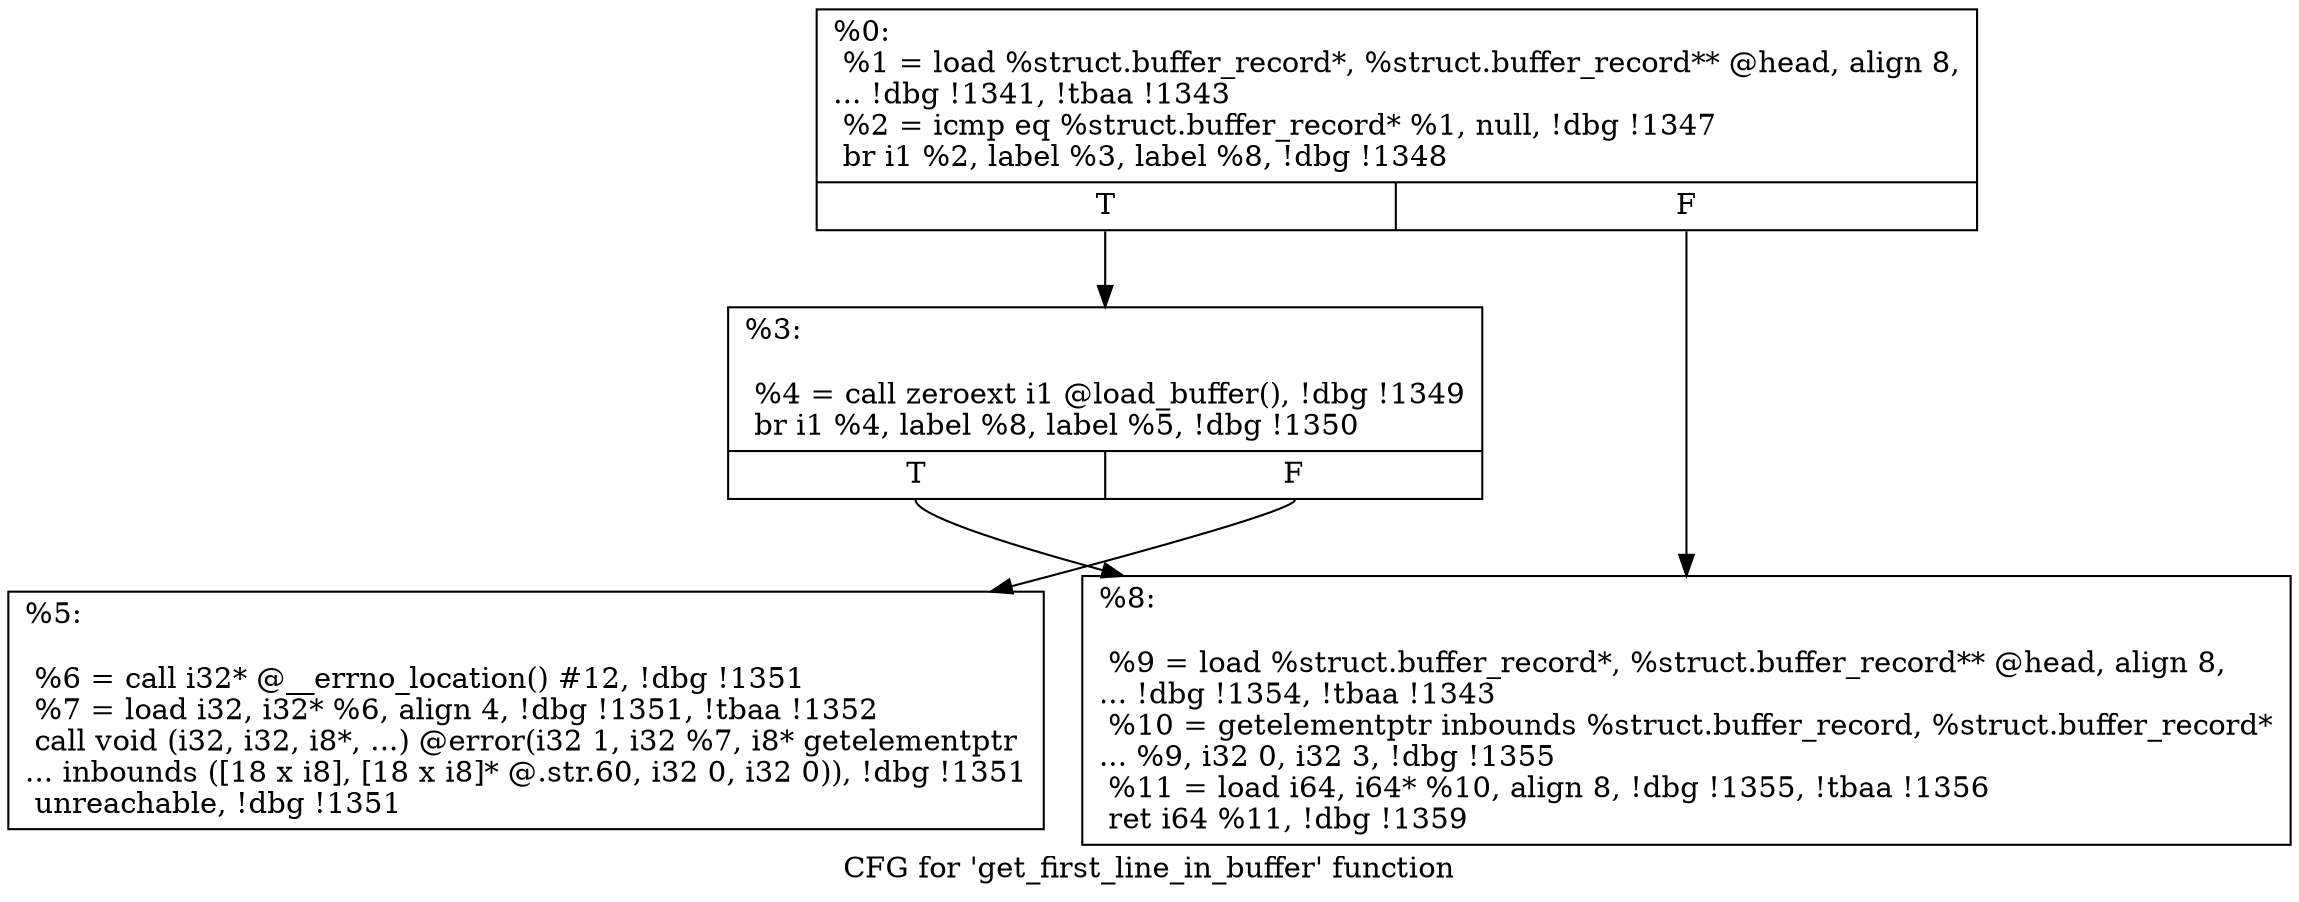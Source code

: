 digraph "CFG for 'get_first_line_in_buffer' function" {
	label="CFG for 'get_first_line_in_buffer' function";

	Node0x1376bf0 [shape=record,label="{%0:\l  %1 = load %struct.buffer_record*, %struct.buffer_record** @head, align 8,\l... !dbg !1341, !tbaa !1343\l  %2 = icmp eq %struct.buffer_record* %1, null, !dbg !1347\l  br i1 %2, label %3, label %8, !dbg !1348\l|{<s0>T|<s1>F}}"];
	Node0x1376bf0:s0 -> Node0x1378770;
	Node0x1376bf0:s1 -> Node0x1378810;
	Node0x1378770 [shape=record,label="{%3:\l\l  %4 = call zeroext i1 @load_buffer(), !dbg !1349\l  br i1 %4, label %8, label %5, !dbg !1350\l|{<s0>T|<s1>F}}"];
	Node0x1378770:s0 -> Node0x1378810;
	Node0x1378770:s1 -> Node0x13787c0;
	Node0x13787c0 [shape=record,label="{%5:\l\l  %6 = call i32* @__errno_location() #12, !dbg !1351\l  %7 = load i32, i32* %6, align 4, !dbg !1351, !tbaa !1352\l  call void (i32, i32, i8*, ...) @error(i32 1, i32 %7, i8* getelementptr\l... inbounds ([18 x i8], [18 x i8]* @.str.60, i32 0, i32 0)), !dbg !1351\l  unreachable, !dbg !1351\l}"];
	Node0x1378810 [shape=record,label="{%8:\l\l  %9 = load %struct.buffer_record*, %struct.buffer_record** @head, align 8,\l... !dbg !1354, !tbaa !1343\l  %10 = getelementptr inbounds %struct.buffer_record, %struct.buffer_record*\l... %9, i32 0, i32 3, !dbg !1355\l  %11 = load i64, i64* %10, align 8, !dbg !1355, !tbaa !1356\l  ret i64 %11, !dbg !1359\l}"];
}
